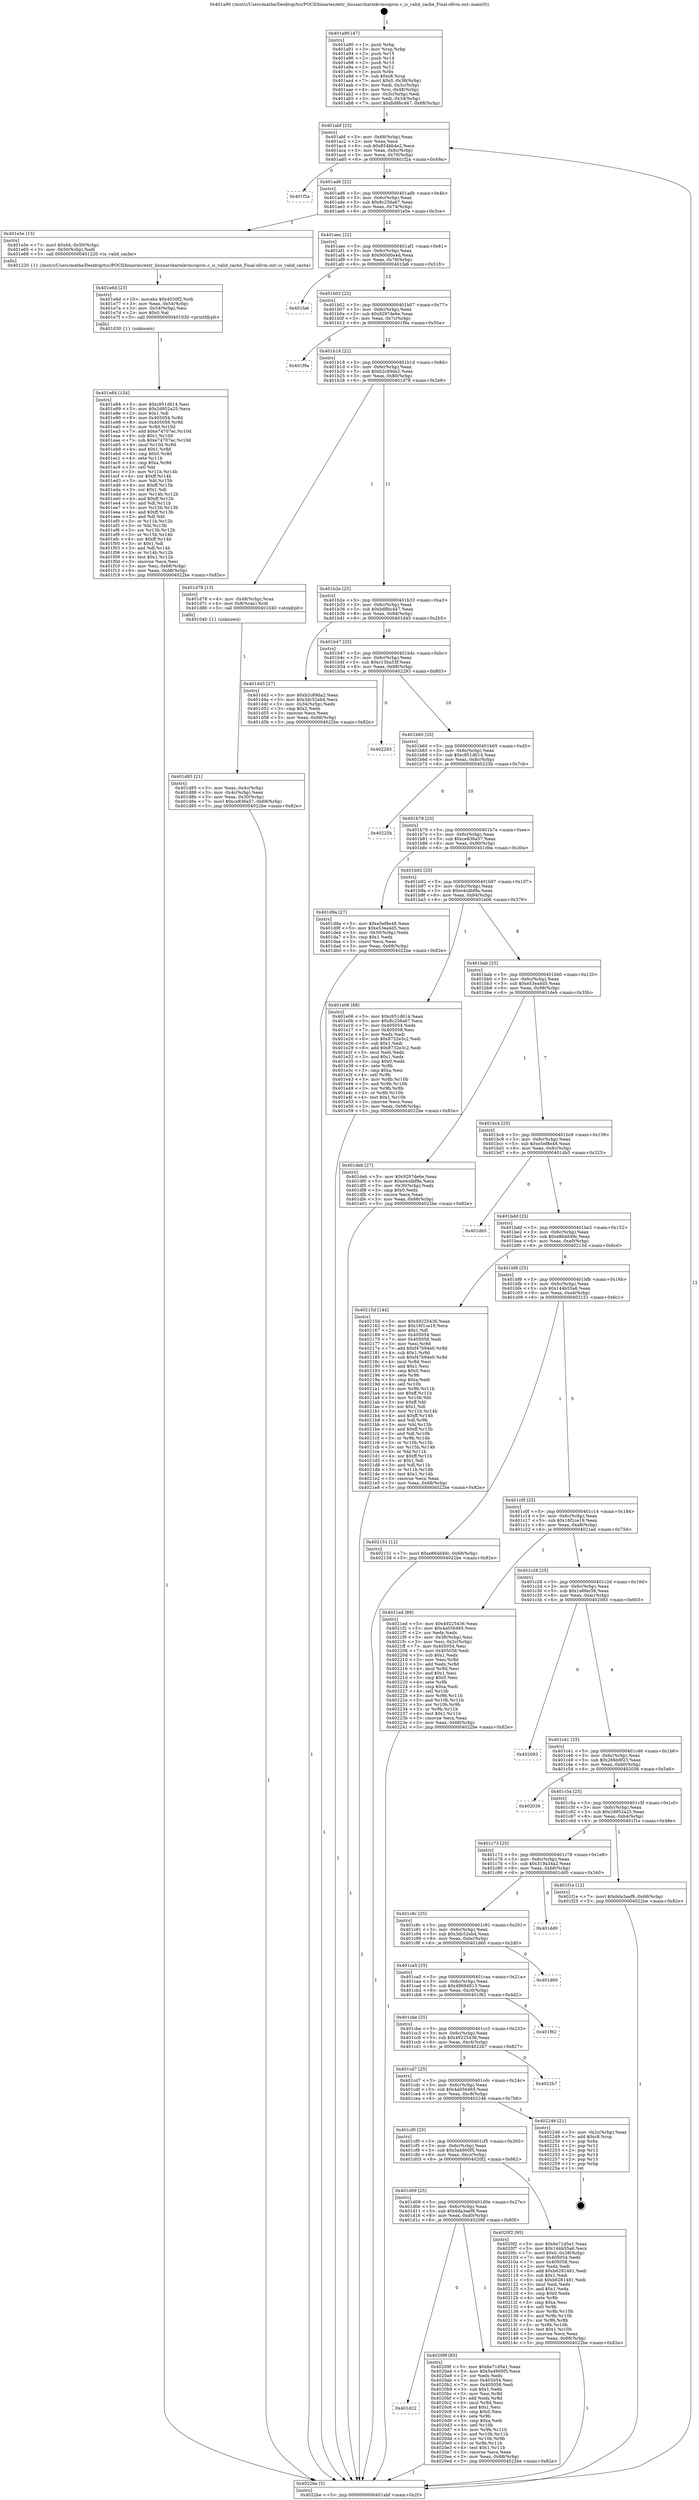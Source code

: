 digraph "0x401a90" {
  label = "0x401a90 (/mnt/c/Users/mathe/Desktop/tcc/POCII/binaries/extr_linuxarcharmkvmcoproc.c_is_valid_cache_Final-ollvm.out::main(0))"
  labelloc = "t"
  node[shape=record]

  Entry [label="",width=0.3,height=0.3,shape=circle,fillcolor=black,style=filled]
  "0x401abf" [label="{
     0x401abf [23]\l
     | [instrs]\l
     &nbsp;&nbsp;0x401abf \<+3\>: mov -0x68(%rbp),%eax\l
     &nbsp;&nbsp;0x401ac2 \<+2\>: mov %eax,%ecx\l
     &nbsp;&nbsp;0x401ac4 \<+6\>: sub $0x854bb4e2,%ecx\l
     &nbsp;&nbsp;0x401aca \<+3\>: mov %eax,-0x6c(%rbp)\l
     &nbsp;&nbsp;0x401acd \<+3\>: mov %ecx,-0x70(%rbp)\l
     &nbsp;&nbsp;0x401ad0 \<+6\>: je 0000000000401f2a \<main+0x49a\>\l
  }"]
  "0x401f2a" [label="{
     0x401f2a\l
  }", style=dashed]
  "0x401ad6" [label="{
     0x401ad6 [22]\l
     | [instrs]\l
     &nbsp;&nbsp;0x401ad6 \<+5\>: jmp 0000000000401adb \<main+0x4b\>\l
     &nbsp;&nbsp;0x401adb \<+3\>: mov -0x6c(%rbp),%eax\l
     &nbsp;&nbsp;0x401ade \<+5\>: sub $0x8c256a67,%eax\l
     &nbsp;&nbsp;0x401ae3 \<+3\>: mov %eax,-0x74(%rbp)\l
     &nbsp;&nbsp;0x401ae6 \<+6\>: je 0000000000401e5e \<main+0x3ce\>\l
  }"]
  Exit [label="",width=0.3,height=0.3,shape=circle,fillcolor=black,style=filled,peripheries=2]
  "0x401e5e" [label="{
     0x401e5e [15]\l
     | [instrs]\l
     &nbsp;&nbsp;0x401e5e \<+7\>: movl $0x64,-0x50(%rbp)\l
     &nbsp;&nbsp;0x401e65 \<+3\>: mov -0x50(%rbp),%edi\l
     &nbsp;&nbsp;0x401e68 \<+5\>: call 0000000000401220 \<is_valid_cache\>\l
     | [calls]\l
     &nbsp;&nbsp;0x401220 \{1\} (/mnt/c/Users/mathe/Desktop/tcc/POCII/binaries/extr_linuxarcharmkvmcoproc.c_is_valid_cache_Final-ollvm.out::is_valid_cache)\l
  }"]
  "0x401aec" [label="{
     0x401aec [22]\l
     | [instrs]\l
     &nbsp;&nbsp;0x401aec \<+5\>: jmp 0000000000401af1 \<main+0x61\>\l
     &nbsp;&nbsp;0x401af1 \<+3\>: mov -0x6c(%rbp),%eax\l
     &nbsp;&nbsp;0x401af4 \<+5\>: sub $0x900d0a4d,%eax\l
     &nbsp;&nbsp;0x401af9 \<+3\>: mov %eax,-0x78(%rbp)\l
     &nbsp;&nbsp;0x401afc \<+6\>: je 0000000000401fa6 \<main+0x516\>\l
  }"]
  "0x401d22" [label="{
     0x401d22\l
  }", style=dashed]
  "0x401fa6" [label="{
     0x401fa6\l
  }", style=dashed]
  "0x401b02" [label="{
     0x401b02 [22]\l
     | [instrs]\l
     &nbsp;&nbsp;0x401b02 \<+5\>: jmp 0000000000401b07 \<main+0x77\>\l
     &nbsp;&nbsp;0x401b07 \<+3\>: mov -0x6c(%rbp),%eax\l
     &nbsp;&nbsp;0x401b0a \<+5\>: sub $0x9297de6e,%eax\l
     &nbsp;&nbsp;0x401b0f \<+3\>: mov %eax,-0x7c(%rbp)\l
     &nbsp;&nbsp;0x401b12 \<+6\>: je 0000000000401f9a \<main+0x50a\>\l
  }"]
  "0x40209f" [label="{
     0x40209f [83]\l
     | [instrs]\l
     &nbsp;&nbsp;0x40209f \<+5\>: mov $0x6e71d5e1,%eax\l
     &nbsp;&nbsp;0x4020a4 \<+5\>: mov $0x5a4900f5,%ecx\l
     &nbsp;&nbsp;0x4020a9 \<+2\>: xor %edx,%edx\l
     &nbsp;&nbsp;0x4020ab \<+7\>: mov 0x405054,%esi\l
     &nbsp;&nbsp;0x4020b2 \<+7\>: mov 0x405058,%edi\l
     &nbsp;&nbsp;0x4020b9 \<+3\>: sub $0x1,%edx\l
     &nbsp;&nbsp;0x4020bc \<+3\>: mov %esi,%r8d\l
     &nbsp;&nbsp;0x4020bf \<+3\>: add %edx,%r8d\l
     &nbsp;&nbsp;0x4020c2 \<+4\>: imul %r8d,%esi\l
     &nbsp;&nbsp;0x4020c6 \<+3\>: and $0x1,%esi\l
     &nbsp;&nbsp;0x4020c9 \<+3\>: cmp $0x0,%esi\l
     &nbsp;&nbsp;0x4020cc \<+4\>: sete %r9b\l
     &nbsp;&nbsp;0x4020d0 \<+3\>: cmp $0xa,%edi\l
     &nbsp;&nbsp;0x4020d3 \<+4\>: setl %r10b\l
     &nbsp;&nbsp;0x4020d7 \<+3\>: mov %r9b,%r11b\l
     &nbsp;&nbsp;0x4020da \<+3\>: and %r10b,%r11b\l
     &nbsp;&nbsp;0x4020dd \<+3\>: xor %r10b,%r9b\l
     &nbsp;&nbsp;0x4020e0 \<+3\>: or %r9b,%r11b\l
     &nbsp;&nbsp;0x4020e3 \<+4\>: test $0x1,%r11b\l
     &nbsp;&nbsp;0x4020e7 \<+3\>: cmovne %ecx,%eax\l
     &nbsp;&nbsp;0x4020ea \<+3\>: mov %eax,-0x68(%rbp)\l
     &nbsp;&nbsp;0x4020ed \<+5\>: jmp 00000000004022be \<main+0x82e\>\l
  }"]
  "0x401f9a" [label="{
     0x401f9a\l
  }", style=dashed]
  "0x401b18" [label="{
     0x401b18 [22]\l
     | [instrs]\l
     &nbsp;&nbsp;0x401b18 \<+5\>: jmp 0000000000401b1d \<main+0x8d\>\l
     &nbsp;&nbsp;0x401b1d \<+3\>: mov -0x6c(%rbp),%eax\l
     &nbsp;&nbsp;0x401b20 \<+5\>: sub $0xb2c89da2,%eax\l
     &nbsp;&nbsp;0x401b25 \<+3\>: mov %eax,-0x80(%rbp)\l
     &nbsp;&nbsp;0x401b28 \<+6\>: je 0000000000401d78 \<main+0x2e8\>\l
  }"]
  "0x401d09" [label="{
     0x401d09 [25]\l
     | [instrs]\l
     &nbsp;&nbsp;0x401d09 \<+5\>: jmp 0000000000401d0e \<main+0x27e\>\l
     &nbsp;&nbsp;0x401d0e \<+3\>: mov -0x6c(%rbp),%eax\l
     &nbsp;&nbsp;0x401d11 \<+5\>: sub $0x6da3aef8,%eax\l
     &nbsp;&nbsp;0x401d16 \<+6\>: mov %eax,-0xd0(%rbp)\l
     &nbsp;&nbsp;0x401d1c \<+6\>: je 000000000040209f \<main+0x60f\>\l
  }"]
  "0x401d78" [label="{
     0x401d78 [13]\l
     | [instrs]\l
     &nbsp;&nbsp;0x401d78 \<+4\>: mov -0x48(%rbp),%rax\l
     &nbsp;&nbsp;0x401d7c \<+4\>: mov 0x8(%rax),%rdi\l
     &nbsp;&nbsp;0x401d80 \<+5\>: call 0000000000401040 \<atoi@plt\>\l
     | [calls]\l
     &nbsp;&nbsp;0x401040 \{1\} (unknown)\l
  }"]
  "0x401b2e" [label="{
     0x401b2e [25]\l
     | [instrs]\l
     &nbsp;&nbsp;0x401b2e \<+5\>: jmp 0000000000401b33 \<main+0xa3\>\l
     &nbsp;&nbsp;0x401b33 \<+3\>: mov -0x6c(%rbp),%eax\l
     &nbsp;&nbsp;0x401b36 \<+5\>: sub $0xbd8bc447,%eax\l
     &nbsp;&nbsp;0x401b3b \<+6\>: mov %eax,-0x84(%rbp)\l
     &nbsp;&nbsp;0x401b41 \<+6\>: je 0000000000401d45 \<main+0x2b5\>\l
  }"]
  "0x4020f2" [label="{
     0x4020f2 [95]\l
     | [instrs]\l
     &nbsp;&nbsp;0x4020f2 \<+5\>: mov $0x6e71d5e1,%eax\l
     &nbsp;&nbsp;0x4020f7 \<+5\>: mov $0x144b55a6,%ecx\l
     &nbsp;&nbsp;0x4020fc \<+7\>: movl $0x0,-0x38(%rbp)\l
     &nbsp;&nbsp;0x402103 \<+7\>: mov 0x405054,%edx\l
     &nbsp;&nbsp;0x40210a \<+7\>: mov 0x405058,%esi\l
     &nbsp;&nbsp;0x402111 \<+2\>: mov %edx,%edi\l
     &nbsp;&nbsp;0x402113 \<+6\>: add $0xb6281481,%edi\l
     &nbsp;&nbsp;0x402119 \<+3\>: sub $0x1,%edi\l
     &nbsp;&nbsp;0x40211c \<+6\>: sub $0xb6281481,%edi\l
     &nbsp;&nbsp;0x402122 \<+3\>: imul %edi,%edx\l
     &nbsp;&nbsp;0x402125 \<+3\>: and $0x1,%edx\l
     &nbsp;&nbsp;0x402128 \<+3\>: cmp $0x0,%edx\l
     &nbsp;&nbsp;0x40212b \<+4\>: sete %r8b\l
     &nbsp;&nbsp;0x40212f \<+3\>: cmp $0xa,%esi\l
     &nbsp;&nbsp;0x402132 \<+4\>: setl %r9b\l
     &nbsp;&nbsp;0x402136 \<+3\>: mov %r8b,%r10b\l
     &nbsp;&nbsp;0x402139 \<+3\>: and %r9b,%r10b\l
     &nbsp;&nbsp;0x40213c \<+3\>: xor %r9b,%r8b\l
     &nbsp;&nbsp;0x40213f \<+3\>: or %r8b,%r10b\l
     &nbsp;&nbsp;0x402142 \<+4\>: test $0x1,%r10b\l
     &nbsp;&nbsp;0x402146 \<+3\>: cmovne %ecx,%eax\l
     &nbsp;&nbsp;0x402149 \<+3\>: mov %eax,-0x68(%rbp)\l
     &nbsp;&nbsp;0x40214c \<+5\>: jmp 00000000004022be \<main+0x82e\>\l
  }"]
  "0x401d45" [label="{
     0x401d45 [27]\l
     | [instrs]\l
     &nbsp;&nbsp;0x401d45 \<+5\>: mov $0xb2c89da2,%eax\l
     &nbsp;&nbsp;0x401d4a \<+5\>: mov $0x3dc52eb4,%ecx\l
     &nbsp;&nbsp;0x401d4f \<+3\>: mov -0x34(%rbp),%edx\l
     &nbsp;&nbsp;0x401d52 \<+3\>: cmp $0x2,%edx\l
     &nbsp;&nbsp;0x401d55 \<+3\>: cmovne %ecx,%eax\l
     &nbsp;&nbsp;0x401d58 \<+3\>: mov %eax,-0x68(%rbp)\l
     &nbsp;&nbsp;0x401d5b \<+5\>: jmp 00000000004022be \<main+0x82e\>\l
  }"]
  "0x401b47" [label="{
     0x401b47 [25]\l
     | [instrs]\l
     &nbsp;&nbsp;0x401b47 \<+5\>: jmp 0000000000401b4c \<main+0xbc\>\l
     &nbsp;&nbsp;0x401b4c \<+3\>: mov -0x6c(%rbp),%eax\l
     &nbsp;&nbsp;0x401b4f \<+5\>: sub $0xc13ba53f,%eax\l
     &nbsp;&nbsp;0x401b54 \<+6\>: mov %eax,-0x88(%rbp)\l
     &nbsp;&nbsp;0x401b5a \<+6\>: je 0000000000402293 \<main+0x803\>\l
  }"]
  "0x4022be" [label="{
     0x4022be [5]\l
     | [instrs]\l
     &nbsp;&nbsp;0x4022be \<+5\>: jmp 0000000000401abf \<main+0x2f\>\l
  }"]
  "0x401a90" [label="{
     0x401a90 [47]\l
     | [instrs]\l
     &nbsp;&nbsp;0x401a90 \<+1\>: push %rbp\l
     &nbsp;&nbsp;0x401a91 \<+3\>: mov %rsp,%rbp\l
     &nbsp;&nbsp;0x401a94 \<+2\>: push %r15\l
     &nbsp;&nbsp;0x401a96 \<+2\>: push %r14\l
     &nbsp;&nbsp;0x401a98 \<+2\>: push %r13\l
     &nbsp;&nbsp;0x401a9a \<+2\>: push %r12\l
     &nbsp;&nbsp;0x401a9c \<+1\>: push %rbx\l
     &nbsp;&nbsp;0x401a9d \<+7\>: sub $0xc8,%rsp\l
     &nbsp;&nbsp;0x401aa4 \<+7\>: movl $0x0,-0x38(%rbp)\l
     &nbsp;&nbsp;0x401aab \<+3\>: mov %edi,-0x3c(%rbp)\l
     &nbsp;&nbsp;0x401aae \<+4\>: mov %rsi,-0x48(%rbp)\l
     &nbsp;&nbsp;0x401ab2 \<+3\>: mov -0x3c(%rbp),%edi\l
     &nbsp;&nbsp;0x401ab5 \<+3\>: mov %edi,-0x34(%rbp)\l
     &nbsp;&nbsp;0x401ab8 \<+7\>: movl $0xbd8bc447,-0x68(%rbp)\l
  }"]
  "0x401d85" [label="{
     0x401d85 [21]\l
     | [instrs]\l
     &nbsp;&nbsp;0x401d85 \<+3\>: mov %eax,-0x4c(%rbp)\l
     &nbsp;&nbsp;0x401d88 \<+3\>: mov -0x4c(%rbp),%eax\l
     &nbsp;&nbsp;0x401d8b \<+3\>: mov %eax,-0x30(%rbp)\l
     &nbsp;&nbsp;0x401d8e \<+7\>: movl $0xce836a57,-0x68(%rbp)\l
     &nbsp;&nbsp;0x401d95 \<+5\>: jmp 00000000004022be \<main+0x82e\>\l
  }"]
  "0x401cf0" [label="{
     0x401cf0 [25]\l
     | [instrs]\l
     &nbsp;&nbsp;0x401cf0 \<+5\>: jmp 0000000000401cf5 \<main+0x265\>\l
     &nbsp;&nbsp;0x401cf5 \<+3\>: mov -0x6c(%rbp),%eax\l
     &nbsp;&nbsp;0x401cf8 \<+5\>: sub $0x5a4900f5,%eax\l
     &nbsp;&nbsp;0x401cfd \<+6\>: mov %eax,-0xcc(%rbp)\l
     &nbsp;&nbsp;0x401d03 \<+6\>: je 00000000004020f2 \<main+0x662\>\l
  }"]
  "0x402293" [label="{
     0x402293\l
  }", style=dashed]
  "0x401b60" [label="{
     0x401b60 [25]\l
     | [instrs]\l
     &nbsp;&nbsp;0x401b60 \<+5\>: jmp 0000000000401b65 \<main+0xd5\>\l
     &nbsp;&nbsp;0x401b65 \<+3\>: mov -0x6c(%rbp),%eax\l
     &nbsp;&nbsp;0x401b68 \<+5\>: sub $0xc951d614,%eax\l
     &nbsp;&nbsp;0x401b6d \<+6\>: mov %eax,-0x8c(%rbp)\l
     &nbsp;&nbsp;0x401b73 \<+6\>: je 000000000040225b \<main+0x7cb\>\l
  }"]
  "0x402246" [label="{
     0x402246 [21]\l
     | [instrs]\l
     &nbsp;&nbsp;0x402246 \<+3\>: mov -0x2c(%rbp),%eax\l
     &nbsp;&nbsp;0x402249 \<+7\>: add $0xc8,%rsp\l
     &nbsp;&nbsp;0x402250 \<+1\>: pop %rbx\l
     &nbsp;&nbsp;0x402251 \<+2\>: pop %r12\l
     &nbsp;&nbsp;0x402253 \<+2\>: pop %r13\l
     &nbsp;&nbsp;0x402255 \<+2\>: pop %r14\l
     &nbsp;&nbsp;0x402257 \<+2\>: pop %r15\l
     &nbsp;&nbsp;0x402259 \<+1\>: pop %rbp\l
     &nbsp;&nbsp;0x40225a \<+1\>: ret\l
  }"]
  "0x40225b" [label="{
     0x40225b\l
  }", style=dashed]
  "0x401b79" [label="{
     0x401b79 [25]\l
     | [instrs]\l
     &nbsp;&nbsp;0x401b79 \<+5\>: jmp 0000000000401b7e \<main+0xee\>\l
     &nbsp;&nbsp;0x401b7e \<+3\>: mov -0x6c(%rbp),%eax\l
     &nbsp;&nbsp;0x401b81 \<+5\>: sub $0xce836a57,%eax\l
     &nbsp;&nbsp;0x401b86 \<+6\>: mov %eax,-0x90(%rbp)\l
     &nbsp;&nbsp;0x401b8c \<+6\>: je 0000000000401d9a \<main+0x30a\>\l
  }"]
  "0x401cd7" [label="{
     0x401cd7 [25]\l
     | [instrs]\l
     &nbsp;&nbsp;0x401cd7 \<+5\>: jmp 0000000000401cdc \<main+0x24c\>\l
     &nbsp;&nbsp;0x401cdc \<+3\>: mov -0x6c(%rbp),%eax\l
     &nbsp;&nbsp;0x401cdf \<+5\>: sub $0x4a056465,%eax\l
     &nbsp;&nbsp;0x401ce4 \<+6\>: mov %eax,-0xc8(%rbp)\l
     &nbsp;&nbsp;0x401cea \<+6\>: je 0000000000402246 \<main+0x7b6\>\l
  }"]
  "0x401d9a" [label="{
     0x401d9a [27]\l
     | [instrs]\l
     &nbsp;&nbsp;0x401d9a \<+5\>: mov $0xe5ef8e48,%eax\l
     &nbsp;&nbsp;0x401d9f \<+5\>: mov $0xe53ea4d5,%ecx\l
     &nbsp;&nbsp;0x401da4 \<+3\>: mov -0x30(%rbp),%edx\l
     &nbsp;&nbsp;0x401da7 \<+3\>: cmp $0x1,%edx\l
     &nbsp;&nbsp;0x401daa \<+3\>: cmovl %ecx,%eax\l
     &nbsp;&nbsp;0x401dad \<+3\>: mov %eax,-0x68(%rbp)\l
     &nbsp;&nbsp;0x401db0 \<+5\>: jmp 00000000004022be \<main+0x82e\>\l
  }"]
  "0x401b92" [label="{
     0x401b92 [25]\l
     | [instrs]\l
     &nbsp;&nbsp;0x401b92 \<+5\>: jmp 0000000000401b97 \<main+0x107\>\l
     &nbsp;&nbsp;0x401b97 \<+3\>: mov -0x6c(%rbp),%eax\l
     &nbsp;&nbsp;0x401b9a \<+5\>: sub $0xe4cdbf9a,%eax\l
     &nbsp;&nbsp;0x401b9f \<+6\>: mov %eax,-0x94(%rbp)\l
     &nbsp;&nbsp;0x401ba5 \<+6\>: je 0000000000401e06 \<main+0x376\>\l
  }"]
  "0x4022b7" [label="{
     0x4022b7\l
  }", style=dashed]
  "0x401e06" [label="{
     0x401e06 [88]\l
     | [instrs]\l
     &nbsp;&nbsp;0x401e06 \<+5\>: mov $0xc951d614,%eax\l
     &nbsp;&nbsp;0x401e0b \<+5\>: mov $0x8c256a67,%ecx\l
     &nbsp;&nbsp;0x401e10 \<+7\>: mov 0x405054,%edx\l
     &nbsp;&nbsp;0x401e17 \<+7\>: mov 0x405058,%esi\l
     &nbsp;&nbsp;0x401e1e \<+2\>: mov %edx,%edi\l
     &nbsp;&nbsp;0x401e20 \<+6\>: sub $0x8732e3c2,%edi\l
     &nbsp;&nbsp;0x401e26 \<+3\>: sub $0x1,%edi\l
     &nbsp;&nbsp;0x401e29 \<+6\>: add $0x8732e3c2,%edi\l
     &nbsp;&nbsp;0x401e2f \<+3\>: imul %edi,%edx\l
     &nbsp;&nbsp;0x401e32 \<+3\>: and $0x1,%edx\l
     &nbsp;&nbsp;0x401e35 \<+3\>: cmp $0x0,%edx\l
     &nbsp;&nbsp;0x401e38 \<+4\>: sete %r8b\l
     &nbsp;&nbsp;0x401e3c \<+3\>: cmp $0xa,%esi\l
     &nbsp;&nbsp;0x401e3f \<+4\>: setl %r9b\l
     &nbsp;&nbsp;0x401e43 \<+3\>: mov %r8b,%r10b\l
     &nbsp;&nbsp;0x401e46 \<+3\>: and %r9b,%r10b\l
     &nbsp;&nbsp;0x401e49 \<+3\>: xor %r9b,%r8b\l
     &nbsp;&nbsp;0x401e4c \<+3\>: or %r8b,%r10b\l
     &nbsp;&nbsp;0x401e4f \<+4\>: test $0x1,%r10b\l
     &nbsp;&nbsp;0x401e53 \<+3\>: cmovne %ecx,%eax\l
     &nbsp;&nbsp;0x401e56 \<+3\>: mov %eax,-0x68(%rbp)\l
     &nbsp;&nbsp;0x401e59 \<+5\>: jmp 00000000004022be \<main+0x82e\>\l
  }"]
  "0x401bab" [label="{
     0x401bab [25]\l
     | [instrs]\l
     &nbsp;&nbsp;0x401bab \<+5\>: jmp 0000000000401bb0 \<main+0x120\>\l
     &nbsp;&nbsp;0x401bb0 \<+3\>: mov -0x6c(%rbp),%eax\l
     &nbsp;&nbsp;0x401bb3 \<+5\>: sub $0xe53ea4d5,%eax\l
     &nbsp;&nbsp;0x401bb8 \<+6\>: mov %eax,-0x98(%rbp)\l
     &nbsp;&nbsp;0x401bbe \<+6\>: je 0000000000401deb \<main+0x35b\>\l
  }"]
  "0x401cbe" [label="{
     0x401cbe [25]\l
     | [instrs]\l
     &nbsp;&nbsp;0x401cbe \<+5\>: jmp 0000000000401cc3 \<main+0x233\>\l
     &nbsp;&nbsp;0x401cc3 \<+3\>: mov -0x6c(%rbp),%eax\l
     &nbsp;&nbsp;0x401cc6 \<+5\>: sub $0x49225436,%eax\l
     &nbsp;&nbsp;0x401ccb \<+6\>: mov %eax,-0xc4(%rbp)\l
     &nbsp;&nbsp;0x401cd1 \<+6\>: je 00000000004022b7 \<main+0x827\>\l
  }"]
  "0x401deb" [label="{
     0x401deb [27]\l
     | [instrs]\l
     &nbsp;&nbsp;0x401deb \<+5\>: mov $0x9297de6e,%eax\l
     &nbsp;&nbsp;0x401df0 \<+5\>: mov $0xe4cdbf9a,%ecx\l
     &nbsp;&nbsp;0x401df5 \<+3\>: mov -0x30(%rbp),%edx\l
     &nbsp;&nbsp;0x401df8 \<+3\>: cmp $0x0,%edx\l
     &nbsp;&nbsp;0x401dfb \<+3\>: cmove %ecx,%eax\l
     &nbsp;&nbsp;0x401dfe \<+3\>: mov %eax,-0x68(%rbp)\l
     &nbsp;&nbsp;0x401e01 \<+5\>: jmp 00000000004022be \<main+0x82e\>\l
  }"]
  "0x401bc4" [label="{
     0x401bc4 [25]\l
     | [instrs]\l
     &nbsp;&nbsp;0x401bc4 \<+5\>: jmp 0000000000401bc9 \<main+0x139\>\l
     &nbsp;&nbsp;0x401bc9 \<+3\>: mov -0x6c(%rbp),%eax\l
     &nbsp;&nbsp;0x401bcc \<+5\>: sub $0xe5ef8e48,%eax\l
     &nbsp;&nbsp;0x401bd1 \<+6\>: mov %eax,-0x9c(%rbp)\l
     &nbsp;&nbsp;0x401bd7 \<+6\>: je 0000000000401db5 \<main+0x325\>\l
  }"]
  "0x401e6d" [label="{
     0x401e6d [23]\l
     | [instrs]\l
     &nbsp;&nbsp;0x401e6d \<+10\>: movabs $0x4030f2,%rdi\l
     &nbsp;&nbsp;0x401e77 \<+3\>: mov %eax,-0x54(%rbp)\l
     &nbsp;&nbsp;0x401e7a \<+3\>: mov -0x54(%rbp),%esi\l
     &nbsp;&nbsp;0x401e7d \<+2\>: mov $0x0,%al\l
     &nbsp;&nbsp;0x401e7f \<+5\>: call 0000000000401030 \<printf@plt\>\l
     | [calls]\l
     &nbsp;&nbsp;0x401030 \{1\} (unknown)\l
  }"]
  "0x401e84" [label="{
     0x401e84 [154]\l
     | [instrs]\l
     &nbsp;&nbsp;0x401e84 \<+5\>: mov $0xc951d614,%esi\l
     &nbsp;&nbsp;0x401e89 \<+5\>: mov $0x2d952a25,%ecx\l
     &nbsp;&nbsp;0x401e8e \<+2\>: mov $0x1,%dl\l
     &nbsp;&nbsp;0x401e90 \<+8\>: mov 0x405054,%r8d\l
     &nbsp;&nbsp;0x401e98 \<+8\>: mov 0x405058,%r9d\l
     &nbsp;&nbsp;0x401ea0 \<+3\>: mov %r8d,%r10d\l
     &nbsp;&nbsp;0x401ea3 \<+7\>: add $0xe74707ec,%r10d\l
     &nbsp;&nbsp;0x401eaa \<+4\>: sub $0x1,%r10d\l
     &nbsp;&nbsp;0x401eae \<+7\>: sub $0xe74707ec,%r10d\l
     &nbsp;&nbsp;0x401eb5 \<+4\>: imul %r10d,%r8d\l
     &nbsp;&nbsp;0x401eb9 \<+4\>: and $0x1,%r8d\l
     &nbsp;&nbsp;0x401ebd \<+4\>: cmp $0x0,%r8d\l
     &nbsp;&nbsp;0x401ec1 \<+4\>: sete %r11b\l
     &nbsp;&nbsp;0x401ec5 \<+4\>: cmp $0xa,%r9d\l
     &nbsp;&nbsp;0x401ec9 \<+3\>: setl %bl\l
     &nbsp;&nbsp;0x401ecc \<+3\>: mov %r11b,%r14b\l
     &nbsp;&nbsp;0x401ecf \<+4\>: xor $0xff,%r14b\l
     &nbsp;&nbsp;0x401ed3 \<+3\>: mov %bl,%r15b\l
     &nbsp;&nbsp;0x401ed6 \<+4\>: xor $0xff,%r15b\l
     &nbsp;&nbsp;0x401eda \<+3\>: xor $0x1,%dl\l
     &nbsp;&nbsp;0x401edd \<+3\>: mov %r14b,%r12b\l
     &nbsp;&nbsp;0x401ee0 \<+4\>: and $0xff,%r12b\l
     &nbsp;&nbsp;0x401ee4 \<+3\>: and %dl,%r11b\l
     &nbsp;&nbsp;0x401ee7 \<+3\>: mov %r15b,%r13b\l
     &nbsp;&nbsp;0x401eea \<+4\>: and $0xff,%r13b\l
     &nbsp;&nbsp;0x401eee \<+2\>: and %dl,%bl\l
     &nbsp;&nbsp;0x401ef0 \<+3\>: or %r11b,%r12b\l
     &nbsp;&nbsp;0x401ef3 \<+3\>: or %bl,%r13b\l
     &nbsp;&nbsp;0x401ef6 \<+3\>: xor %r13b,%r12b\l
     &nbsp;&nbsp;0x401ef9 \<+3\>: or %r15b,%r14b\l
     &nbsp;&nbsp;0x401efc \<+4\>: xor $0xff,%r14b\l
     &nbsp;&nbsp;0x401f00 \<+3\>: or $0x1,%dl\l
     &nbsp;&nbsp;0x401f03 \<+3\>: and %dl,%r14b\l
     &nbsp;&nbsp;0x401f06 \<+3\>: or %r14b,%r12b\l
     &nbsp;&nbsp;0x401f09 \<+4\>: test $0x1,%r12b\l
     &nbsp;&nbsp;0x401f0d \<+3\>: cmovne %ecx,%esi\l
     &nbsp;&nbsp;0x401f10 \<+3\>: mov %esi,-0x68(%rbp)\l
     &nbsp;&nbsp;0x401f13 \<+6\>: mov %eax,-0xd8(%rbp)\l
     &nbsp;&nbsp;0x401f19 \<+5\>: jmp 00000000004022be \<main+0x82e\>\l
  }"]
  "0x401f62" [label="{
     0x401f62\l
  }", style=dashed]
  "0x401db5" [label="{
     0x401db5\l
  }", style=dashed]
  "0x401bdd" [label="{
     0x401bdd [25]\l
     | [instrs]\l
     &nbsp;&nbsp;0x401bdd \<+5\>: jmp 0000000000401be2 \<main+0x152\>\l
     &nbsp;&nbsp;0x401be2 \<+3\>: mov -0x6c(%rbp),%eax\l
     &nbsp;&nbsp;0x401be5 \<+5\>: sub $0xe86dd49c,%eax\l
     &nbsp;&nbsp;0x401bea \<+6\>: mov %eax,-0xa0(%rbp)\l
     &nbsp;&nbsp;0x401bf0 \<+6\>: je 000000000040215d \<main+0x6cd\>\l
  }"]
  "0x401ca5" [label="{
     0x401ca5 [25]\l
     | [instrs]\l
     &nbsp;&nbsp;0x401ca5 \<+5\>: jmp 0000000000401caa \<main+0x21a\>\l
     &nbsp;&nbsp;0x401caa \<+3\>: mov -0x6c(%rbp),%eax\l
     &nbsp;&nbsp;0x401cad \<+5\>: sub $0x48694813,%eax\l
     &nbsp;&nbsp;0x401cb2 \<+6\>: mov %eax,-0xc0(%rbp)\l
     &nbsp;&nbsp;0x401cb8 \<+6\>: je 0000000000401f62 \<main+0x4d2\>\l
  }"]
  "0x40215d" [label="{
     0x40215d [144]\l
     | [instrs]\l
     &nbsp;&nbsp;0x40215d \<+5\>: mov $0x49225436,%eax\l
     &nbsp;&nbsp;0x402162 \<+5\>: mov $0x16f1ce19,%ecx\l
     &nbsp;&nbsp;0x402167 \<+2\>: mov $0x1,%dl\l
     &nbsp;&nbsp;0x402169 \<+7\>: mov 0x405054,%esi\l
     &nbsp;&nbsp;0x402170 \<+7\>: mov 0x405058,%edi\l
     &nbsp;&nbsp;0x402177 \<+3\>: mov %esi,%r8d\l
     &nbsp;&nbsp;0x40217a \<+7\>: add $0xf47b94e0,%r8d\l
     &nbsp;&nbsp;0x402181 \<+4\>: sub $0x1,%r8d\l
     &nbsp;&nbsp;0x402185 \<+7\>: sub $0xf47b94e0,%r8d\l
     &nbsp;&nbsp;0x40218c \<+4\>: imul %r8d,%esi\l
     &nbsp;&nbsp;0x402190 \<+3\>: and $0x1,%esi\l
     &nbsp;&nbsp;0x402193 \<+3\>: cmp $0x0,%esi\l
     &nbsp;&nbsp;0x402196 \<+4\>: sete %r9b\l
     &nbsp;&nbsp;0x40219a \<+3\>: cmp $0xa,%edi\l
     &nbsp;&nbsp;0x40219d \<+4\>: setl %r10b\l
     &nbsp;&nbsp;0x4021a1 \<+3\>: mov %r9b,%r11b\l
     &nbsp;&nbsp;0x4021a4 \<+4\>: xor $0xff,%r11b\l
     &nbsp;&nbsp;0x4021a8 \<+3\>: mov %r10b,%bl\l
     &nbsp;&nbsp;0x4021ab \<+3\>: xor $0xff,%bl\l
     &nbsp;&nbsp;0x4021ae \<+3\>: xor $0x1,%dl\l
     &nbsp;&nbsp;0x4021b1 \<+3\>: mov %r11b,%r14b\l
     &nbsp;&nbsp;0x4021b4 \<+4\>: and $0xff,%r14b\l
     &nbsp;&nbsp;0x4021b8 \<+3\>: and %dl,%r9b\l
     &nbsp;&nbsp;0x4021bb \<+3\>: mov %bl,%r15b\l
     &nbsp;&nbsp;0x4021be \<+4\>: and $0xff,%r15b\l
     &nbsp;&nbsp;0x4021c2 \<+3\>: and %dl,%r10b\l
     &nbsp;&nbsp;0x4021c5 \<+3\>: or %r9b,%r14b\l
     &nbsp;&nbsp;0x4021c8 \<+3\>: or %r10b,%r15b\l
     &nbsp;&nbsp;0x4021cb \<+3\>: xor %r15b,%r14b\l
     &nbsp;&nbsp;0x4021ce \<+3\>: or %bl,%r11b\l
     &nbsp;&nbsp;0x4021d1 \<+4\>: xor $0xff,%r11b\l
     &nbsp;&nbsp;0x4021d5 \<+3\>: or $0x1,%dl\l
     &nbsp;&nbsp;0x4021d8 \<+3\>: and %dl,%r11b\l
     &nbsp;&nbsp;0x4021db \<+3\>: or %r11b,%r14b\l
     &nbsp;&nbsp;0x4021de \<+4\>: test $0x1,%r14b\l
     &nbsp;&nbsp;0x4021e2 \<+3\>: cmovne %ecx,%eax\l
     &nbsp;&nbsp;0x4021e5 \<+3\>: mov %eax,-0x68(%rbp)\l
     &nbsp;&nbsp;0x4021e8 \<+5\>: jmp 00000000004022be \<main+0x82e\>\l
  }"]
  "0x401bf6" [label="{
     0x401bf6 [25]\l
     | [instrs]\l
     &nbsp;&nbsp;0x401bf6 \<+5\>: jmp 0000000000401bfb \<main+0x16b\>\l
     &nbsp;&nbsp;0x401bfb \<+3\>: mov -0x6c(%rbp),%eax\l
     &nbsp;&nbsp;0x401bfe \<+5\>: sub $0x144b55a6,%eax\l
     &nbsp;&nbsp;0x401c03 \<+6\>: mov %eax,-0xa4(%rbp)\l
     &nbsp;&nbsp;0x401c09 \<+6\>: je 0000000000402151 \<main+0x6c1\>\l
  }"]
  "0x401d60" [label="{
     0x401d60\l
  }", style=dashed]
  "0x402151" [label="{
     0x402151 [12]\l
     | [instrs]\l
     &nbsp;&nbsp;0x402151 \<+7\>: movl $0xe86dd49c,-0x68(%rbp)\l
     &nbsp;&nbsp;0x402158 \<+5\>: jmp 00000000004022be \<main+0x82e\>\l
  }"]
  "0x401c0f" [label="{
     0x401c0f [25]\l
     | [instrs]\l
     &nbsp;&nbsp;0x401c0f \<+5\>: jmp 0000000000401c14 \<main+0x184\>\l
     &nbsp;&nbsp;0x401c14 \<+3\>: mov -0x6c(%rbp),%eax\l
     &nbsp;&nbsp;0x401c17 \<+5\>: sub $0x16f1ce19,%eax\l
     &nbsp;&nbsp;0x401c1c \<+6\>: mov %eax,-0xa8(%rbp)\l
     &nbsp;&nbsp;0x401c22 \<+6\>: je 00000000004021ed \<main+0x75d\>\l
  }"]
  "0x401c8c" [label="{
     0x401c8c [25]\l
     | [instrs]\l
     &nbsp;&nbsp;0x401c8c \<+5\>: jmp 0000000000401c91 \<main+0x201\>\l
     &nbsp;&nbsp;0x401c91 \<+3\>: mov -0x6c(%rbp),%eax\l
     &nbsp;&nbsp;0x401c94 \<+5\>: sub $0x3dc52eb4,%eax\l
     &nbsp;&nbsp;0x401c99 \<+6\>: mov %eax,-0xbc(%rbp)\l
     &nbsp;&nbsp;0x401c9f \<+6\>: je 0000000000401d60 \<main+0x2d0\>\l
  }"]
  "0x4021ed" [label="{
     0x4021ed [89]\l
     | [instrs]\l
     &nbsp;&nbsp;0x4021ed \<+5\>: mov $0x49225436,%eax\l
     &nbsp;&nbsp;0x4021f2 \<+5\>: mov $0x4a056465,%ecx\l
     &nbsp;&nbsp;0x4021f7 \<+2\>: xor %edx,%edx\l
     &nbsp;&nbsp;0x4021f9 \<+3\>: mov -0x38(%rbp),%esi\l
     &nbsp;&nbsp;0x4021fc \<+3\>: mov %esi,-0x2c(%rbp)\l
     &nbsp;&nbsp;0x4021ff \<+7\>: mov 0x405054,%esi\l
     &nbsp;&nbsp;0x402206 \<+7\>: mov 0x405058,%edi\l
     &nbsp;&nbsp;0x40220d \<+3\>: sub $0x1,%edx\l
     &nbsp;&nbsp;0x402210 \<+3\>: mov %esi,%r8d\l
     &nbsp;&nbsp;0x402213 \<+3\>: add %edx,%r8d\l
     &nbsp;&nbsp;0x402216 \<+4\>: imul %r8d,%esi\l
     &nbsp;&nbsp;0x40221a \<+3\>: and $0x1,%esi\l
     &nbsp;&nbsp;0x40221d \<+3\>: cmp $0x0,%esi\l
     &nbsp;&nbsp;0x402220 \<+4\>: sete %r9b\l
     &nbsp;&nbsp;0x402224 \<+3\>: cmp $0xa,%edi\l
     &nbsp;&nbsp;0x402227 \<+4\>: setl %r10b\l
     &nbsp;&nbsp;0x40222b \<+3\>: mov %r9b,%r11b\l
     &nbsp;&nbsp;0x40222e \<+3\>: and %r10b,%r11b\l
     &nbsp;&nbsp;0x402231 \<+3\>: xor %r10b,%r9b\l
     &nbsp;&nbsp;0x402234 \<+3\>: or %r9b,%r11b\l
     &nbsp;&nbsp;0x402237 \<+4\>: test $0x1,%r11b\l
     &nbsp;&nbsp;0x40223b \<+3\>: cmovne %ecx,%eax\l
     &nbsp;&nbsp;0x40223e \<+3\>: mov %eax,-0x68(%rbp)\l
     &nbsp;&nbsp;0x402241 \<+5\>: jmp 00000000004022be \<main+0x82e\>\l
  }"]
  "0x401c28" [label="{
     0x401c28 [25]\l
     | [instrs]\l
     &nbsp;&nbsp;0x401c28 \<+5\>: jmp 0000000000401c2d \<main+0x19d\>\l
     &nbsp;&nbsp;0x401c2d \<+3\>: mov -0x6c(%rbp),%eax\l
     &nbsp;&nbsp;0x401c30 \<+5\>: sub $0x1e6fec56,%eax\l
     &nbsp;&nbsp;0x401c35 \<+6\>: mov %eax,-0xac(%rbp)\l
     &nbsp;&nbsp;0x401c3b \<+6\>: je 0000000000402093 \<main+0x603\>\l
  }"]
  "0x401dd0" [label="{
     0x401dd0\l
  }", style=dashed]
  "0x402093" [label="{
     0x402093\l
  }", style=dashed]
  "0x401c41" [label="{
     0x401c41 [25]\l
     | [instrs]\l
     &nbsp;&nbsp;0x401c41 \<+5\>: jmp 0000000000401c46 \<main+0x1b6\>\l
     &nbsp;&nbsp;0x401c46 \<+3\>: mov -0x6c(%rbp),%eax\l
     &nbsp;&nbsp;0x401c49 \<+5\>: sub $0x266b9f23,%eax\l
     &nbsp;&nbsp;0x401c4e \<+6\>: mov %eax,-0xb0(%rbp)\l
     &nbsp;&nbsp;0x401c54 \<+6\>: je 0000000000402036 \<main+0x5a6\>\l
  }"]
  "0x401c73" [label="{
     0x401c73 [25]\l
     | [instrs]\l
     &nbsp;&nbsp;0x401c73 \<+5\>: jmp 0000000000401c78 \<main+0x1e8\>\l
     &nbsp;&nbsp;0x401c78 \<+3\>: mov -0x6c(%rbp),%eax\l
     &nbsp;&nbsp;0x401c7b \<+5\>: sub $0x319a34a2,%eax\l
     &nbsp;&nbsp;0x401c80 \<+6\>: mov %eax,-0xb8(%rbp)\l
     &nbsp;&nbsp;0x401c86 \<+6\>: je 0000000000401dd0 \<main+0x340\>\l
  }"]
  "0x402036" [label="{
     0x402036\l
  }", style=dashed]
  "0x401c5a" [label="{
     0x401c5a [25]\l
     | [instrs]\l
     &nbsp;&nbsp;0x401c5a \<+5\>: jmp 0000000000401c5f \<main+0x1cf\>\l
     &nbsp;&nbsp;0x401c5f \<+3\>: mov -0x6c(%rbp),%eax\l
     &nbsp;&nbsp;0x401c62 \<+5\>: sub $0x2d952a25,%eax\l
     &nbsp;&nbsp;0x401c67 \<+6\>: mov %eax,-0xb4(%rbp)\l
     &nbsp;&nbsp;0x401c6d \<+6\>: je 0000000000401f1e \<main+0x48e\>\l
  }"]
  "0x401f1e" [label="{
     0x401f1e [12]\l
     | [instrs]\l
     &nbsp;&nbsp;0x401f1e \<+7\>: movl $0x6da3aef8,-0x68(%rbp)\l
     &nbsp;&nbsp;0x401f25 \<+5\>: jmp 00000000004022be \<main+0x82e\>\l
  }"]
  Entry -> "0x401a90" [label=" 1"]
  "0x401abf" -> "0x401f2a" [label=" 0"]
  "0x401abf" -> "0x401ad6" [label=" 13"]
  "0x402246" -> Exit [label=" 1"]
  "0x401ad6" -> "0x401e5e" [label=" 1"]
  "0x401ad6" -> "0x401aec" [label=" 12"]
  "0x4021ed" -> "0x4022be" [label=" 1"]
  "0x401aec" -> "0x401fa6" [label=" 0"]
  "0x401aec" -> "0x401b02" [label=" 12"]
  "0x40215d" -> "0x4022be" [label=" 1"]
  "0x401b02" -> "0x401f9a" [label=" 0"]
  "0x401b02" -> "0x401b18" [label=" 12"]
  "0x402151" -> "0x4022be" [label=" 1"]
  "0x401b18" -> "0x401d78" [label=" 1"]
  "0x401b18" -> "0x401b2e" [label=" 11"]
  "0x40209f" -> "0x4022be" [label=" 1"]
  "0x401b2e" -> "0x401d45" [label=" 1"]
  "0x401b2e" -> "0x401b47" [label=" 10"]
  "0x401d45" -> "0x4022be" [label=" 1"]
  "0x401a90" -> "0x401abf" [label=" 1"]
  "0x4022be" -> "0x401abf" [label=" 12"]
  "0x401d78" -> "0x401d85" [label=" 1"]
  "0x401d85" -> "0x4022be" [label=" 1"]
  "0x401d09" -> "0x401d22" [label=" 0"]
  "0x401b47" -> "0x402293" [label=" 0"]
  "0x401b47" -> "0x401b60" [label=" 10"]
  "0x4020f2" -> "0x4022be" [label=" 1"]
  "0x401b60" -> "0x40225b" [label=" 0"]
  "0x401b60" -> "0x401b79" [label=" 10"]
  "0x401cf0" -> "0x401d09" [label=" 1"]
  "0x401b79" -> "0x401d9a" [label=" 1"]
  "0x401b79" -> "0x401b92" [label=" 9"]
  "0x401d9a" -> "0x4022be" [label=" 1"]
  "0x401d09" -> "0x40209f" [label=" 1"]
  "0x401b92" -> "0x401e06" [label=" 1"]
  "0x401b92" -> "0x401bab" [label=" 8"]
  "0x401cd7" -> "0x401cf0" [label=" 2"]
  "0x401bab" -> "0x401deb" [label=" 1"]
  "0x401bab" -> "0x401bc4" [label=" 7"]
  "0x401deb" -> "0x4022be" [label=" 1"]
  "0x401e06" -> "0x4022be" [label=" 1"]
  "0x401e5e" -> "0x401e6d" [label=" 1"]
  "0x401e6d" -> "0x401e84" [label=" 1"]
  "0x401e84" -> "0x4022be" [label=" 1"]
  "0x401cf0" -> "0x4020f2" [label=" 1"]
  "0x401bc4" -> "0x401db5" [label=" 0"]
  "0x401bc4" -> "0x401bdd" [label=" 7"]
  "0x401cbe" -> "0x401cd7" [label=" 3"]
  "0x401bdd" -> "0x40215d" [label=" 1"]
  "0x401bdd" -> "0x401bf6" [label=" 6"]
  "0x401cd7" -> "0x402246" [label=" 1"]
  "0x401bf6" -> "0x402151" [label=" 1"]
  "0x401bf6" -> "0x401c0f" [label=" 5"]
  "0x401ca5" -> "0x401cbe" [label=" 3"]
  "0x401c0f" -> "0x4021ed" [label=" 1"]
  "0x401c0f" -> "0x401c28" [label=" 4"]
  "0x401cbe" -> "0x4022b7" [label=" 0"]
  "0x401c28" -> "0x402093" [label=" 0"]
  "0x401c28" -> "0x401c41" [label=" 4"]
  "0x401c8c" -> "0x401ca5" [label=" 3"]
  "0x401c41" -> "0x402036" [label=" 0"]
  "0x401c41" -> "0x401c5a" [label=" 4"]
  "0x401ca5" -> "0x401f62" [label=" 0"]
  "0x401c5a" -> "0x401f1e" [label=" 1"]
  "0x401c5a" -> "0x401c73" [label=" 3"]
  "0x401f1e" -> "0x4022be" [label=" 1"]
  "0x401c8c" -> "0x401d60" [label=" 0"]
  "0x401c73" -> "0x401dd0" [label=" 0"]
  "0x401c73" -> "0x401c8c" [label=" 3"]
}
